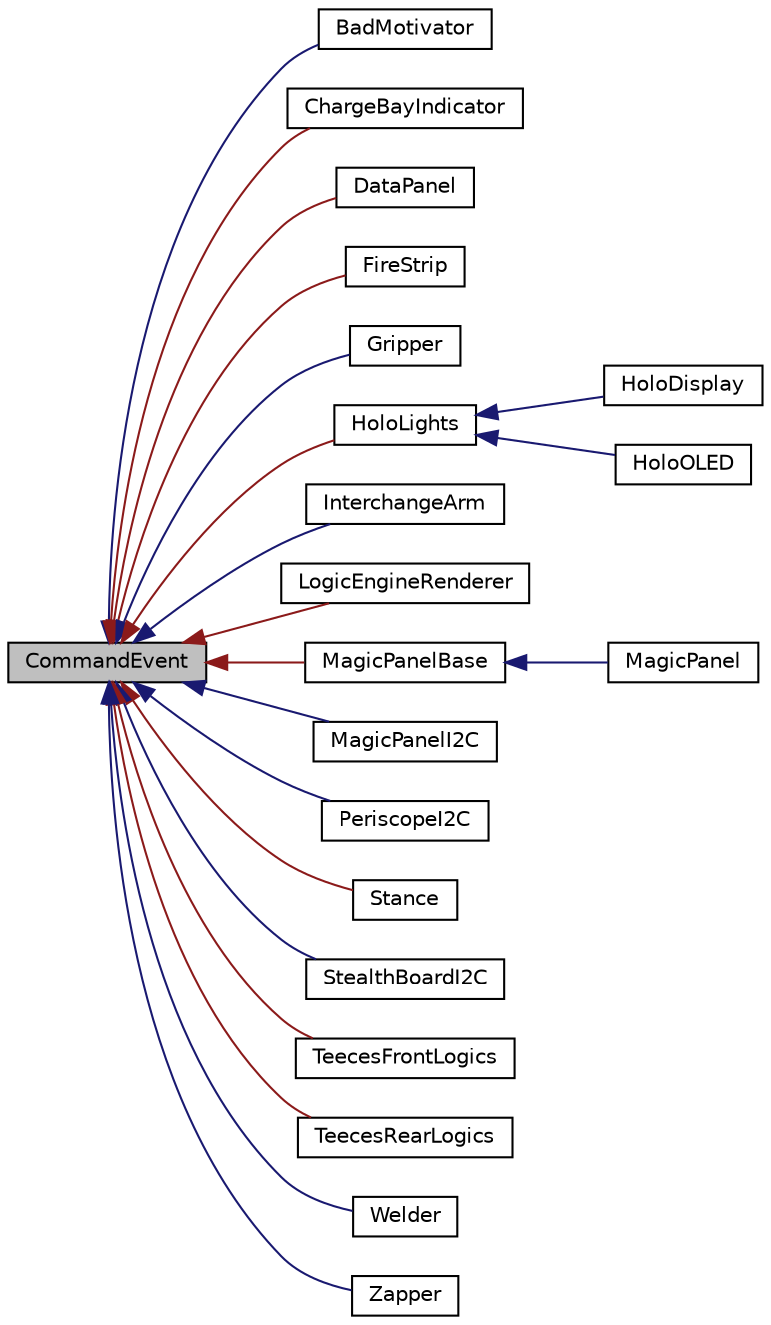 digraph "CommandEvent"
{
 // LATEX_PDF_SIZE
  edge [fontname="Helvetica",fontsize="10",labelfontname="Helvetica",labelfontsize="10"];
  node [fontname="Helvetica",fontsize="10",shape=record];
  rankdir="LR";
  Node1 [label="CommandEvent",height=0.2,width=0.4,color="black", fillcolor="grey75", style="filled", fontcolor="black",tooltip="Base class for all command enabled devices."];
  Node1 -> Node2 [dir="back",color="midnightblue",fontsize="10",style="solid",fontname="Helvetica"];
  Node2 [label="BadMotivator",height=0.2,width=0.4,color="black", fillcolor="white", style="filled",URL="$classBadMotivator.html",tooltip="Controls a relay to a smoke machine and some LEDs."];
  Node1 -> Node3 [dir="back",color="firebrick4",fontsize="10",style="solid",fontname="Helvetica"];
  Node3 [label="ChargeBayIndicator",height=0.2,width=0.4,color="black", fillcolor="white", style="filled",URL="$classChargeBayIndicator.html",tooltip="ChargeBayIndicator (CBI) controller."];
  Node1 -> Node4 [dir="back",color="firebrick4",fontsize="10",style="solid",fontname="Helvetica"];
  Node4 [label="DataPanel",height=0.2,width=0.4,color="black", fillcolor="white", style="filled",URL="$classDataPanel.html",tooltip="DataPanel controller."];
  Node1 -> Node5 [dir="back",color="firebrick4",fontsize="10",style="solid",fontname="Helvetica"];
  Node5 [label="FireStrip",height=0.2,width=0.4,color="black", fillcolor="white", style="filled",URL="$classFireStrip.html",tooltip="Animates electrical sparks and then fire."];
  Node1 -> Node6 [dir="back",color="midnightblue",fontsize="10",style="solid",fontname="Helvetica"];
  Node6 [label="Gripper",height=0.2,width=0.4,color="black", fillcolor="white", style="filled",URL="$classGripper.html",tooltip="Controls a TB662 motor controller to open/close gripper hand."];
  Node1 -> Node7 [dir="back",color="firebrick4",fontsize="10",style="solid",fontname="Helvetica"];
  Node7 [label="HoloLights",height=0.2,width=0.4,color="black", fillcolor="white", style="filled",URL="$classHoloLights.html",tooltip="Controls the movement and display functions of a single Holoprojector."];
  Node7 -> Node8 [dir="back",color="midnightblue",fontsize="10",style="solid",fontname="Helvetica"];
  Node8 [label="HoloDisplay",height=0.2,width=0.4,color="black", fillcolor="white", style="filled",URL="$classHoloDisplay.html",tooltip="Holo Projector with Adafruit SSD1131 OLED display."];
  Node7 -> Node9 [dir="back",color="midnightblue",fontsize="10",style="solid",fontname="Helvetica"];
  Node9 [label="HoloOLED",height=0.2,width=0.4,color="black", fillcolor="white", style="filled",URL="$classHoloOLED.html",tooltip=" "];
  Node1 -> Node10 [dir="back",color="midnightblue",fontsize="10",style="solid",fontname="Helvetica"];
  Node10 [label="InterchangeArm",height=0.2,width=0.4,color="black", fillcolor="white", style="filled",URL="$classInterchangeArm.html",tooltip="Base class for Zapper, Gripper, and Welder."];
  Node1 -> Node11 [dir="back",color="firebrick4",fontsize="10",style="solid",fontname="Helvetica"];
  Node11 [label="LogicEngineRenderer",height=0.2,width=0.4,color="black", fillcolor="white", style="filled",URL="$classLogicEngineRenderer.html",tooltip="Base class renderer for both front and rear RSeries logics."];
  Node1 -> Node12 [dir="back",color="firebrick4",fontsize="10",style="solid",fontname="Helvetica"];
  Node12 [label="MagicPanelBase",height=0.2,width=0.4,color="black", fillcolor="white", style="filled",URL="$classMagicPanelBase.html",tooltip="Base class for Magic Panel."];
  Node12 -> Node13 [dir="back",color="midnightblue",fontsize="10",style="solid",fontname="Helvetica"];
  Node13 [label="MagicPanel",height=0.2,width=0.4,color="black", fillcolor="white", style="filled",URL="$classMagicPanel.html",tooltip="Magic Panel by ia-parts.com."];
  Node1 -> Node14 [dir="back",color="midnightblue",fontsize="10",style="solid",fontname="Helvetica"];
  Node14 [label="MagicPanelI2C",height=0.2,width=0.4,color="black", fillcolor="white", style="filled",URL="$classMagicPanelI2C.html",tooltip="Forwards any 'MP' CommandEvent over i2c to a ia-parts magic panel that has been flashed with Reeltwo."];
  Node1 -> Node15 [dir="back",color="midnightblue",fontsize="10",style="solid",fontname="Helvetica"];
  Node15 [label="PeriscopeI2C",height=0.2,width=0.4,color="black", fillcolor="white", style="filled",URL="$classPeriscopeI2C.html",tooltip="Encapsulates the available i2c commands that can be sent to the ia-parts.com periscope lifter and per..."];
  Node1 -> Node16 [dir="back",color="firebrick4",fontsize="10",style="solid",fontname="Helvetica"];
  Node16 [label="Stance",height=0.2,width=0.4,color="black", fillcolor="white", style="filled",URL="$classStance.html",tooltip="Manages transition from 2 to 3 legged stance using 4 limit switches."];
  Node1 -> Node17 [dir="back",color="midnightblue",fontsize="10",style="solid",fontname="Helvetica"];
  Node17 [label="StealthBoardI2C",height=0.2,width=0.4,color="black", fillcolor="white", style="filled",URL="$classStealthBoardI2C.html",tooltip="Encapsulates the available i2c commands that can be sent to the ia-parts.com magic panel."];
  Node1 -> Node18 [dir="back",color="firebrick4",fontsize="10",style="solid",fontname="Helvetica"];
  Node18 [label="TeecesFrontLogics",height=0.2,width=0.4,color="black", fillcolor="white", style="filled",URL="$classTeecesFrontLogics.html",tooltip="Teeces Front Logics Device."];
  Node1 -> Node19 [dir="back",color="firebrick4",fontsize="10",style="solid",fontname="Helvetica"];
  Node19 [label="TeecesRearLogics",height=0.2,width=0.4,color="black", fillcolor="white", style="filled",URL="$classTeecesRearLogics.html",tooltip="Teeces Rear Logics Device."];
  Node1 -> Node20 [dir="back",color="midnightblue",fontsize="10",style="solid",fontname="Helvetica"];
  Node20 [label="Welder",height=0.2,width=0.4,color="black", fillcolor="white", style="filled",URL="$classWelder.html",tooltip="Controls a relay to a spark gap igniter to create some actual sparking."];
  Node1 -> Node21 [dir="back",color="midnightblue",fontsize="10",style="solid",fontname="Helvetica"];
  Node21 [label="Zapper",height=0.2,width=0.4,color="black", fillcolor="white", style="filled",URL="$classZapper.html",tooltip="Controls a relay to a spark gap igniter to create some actual sparking."];
}
